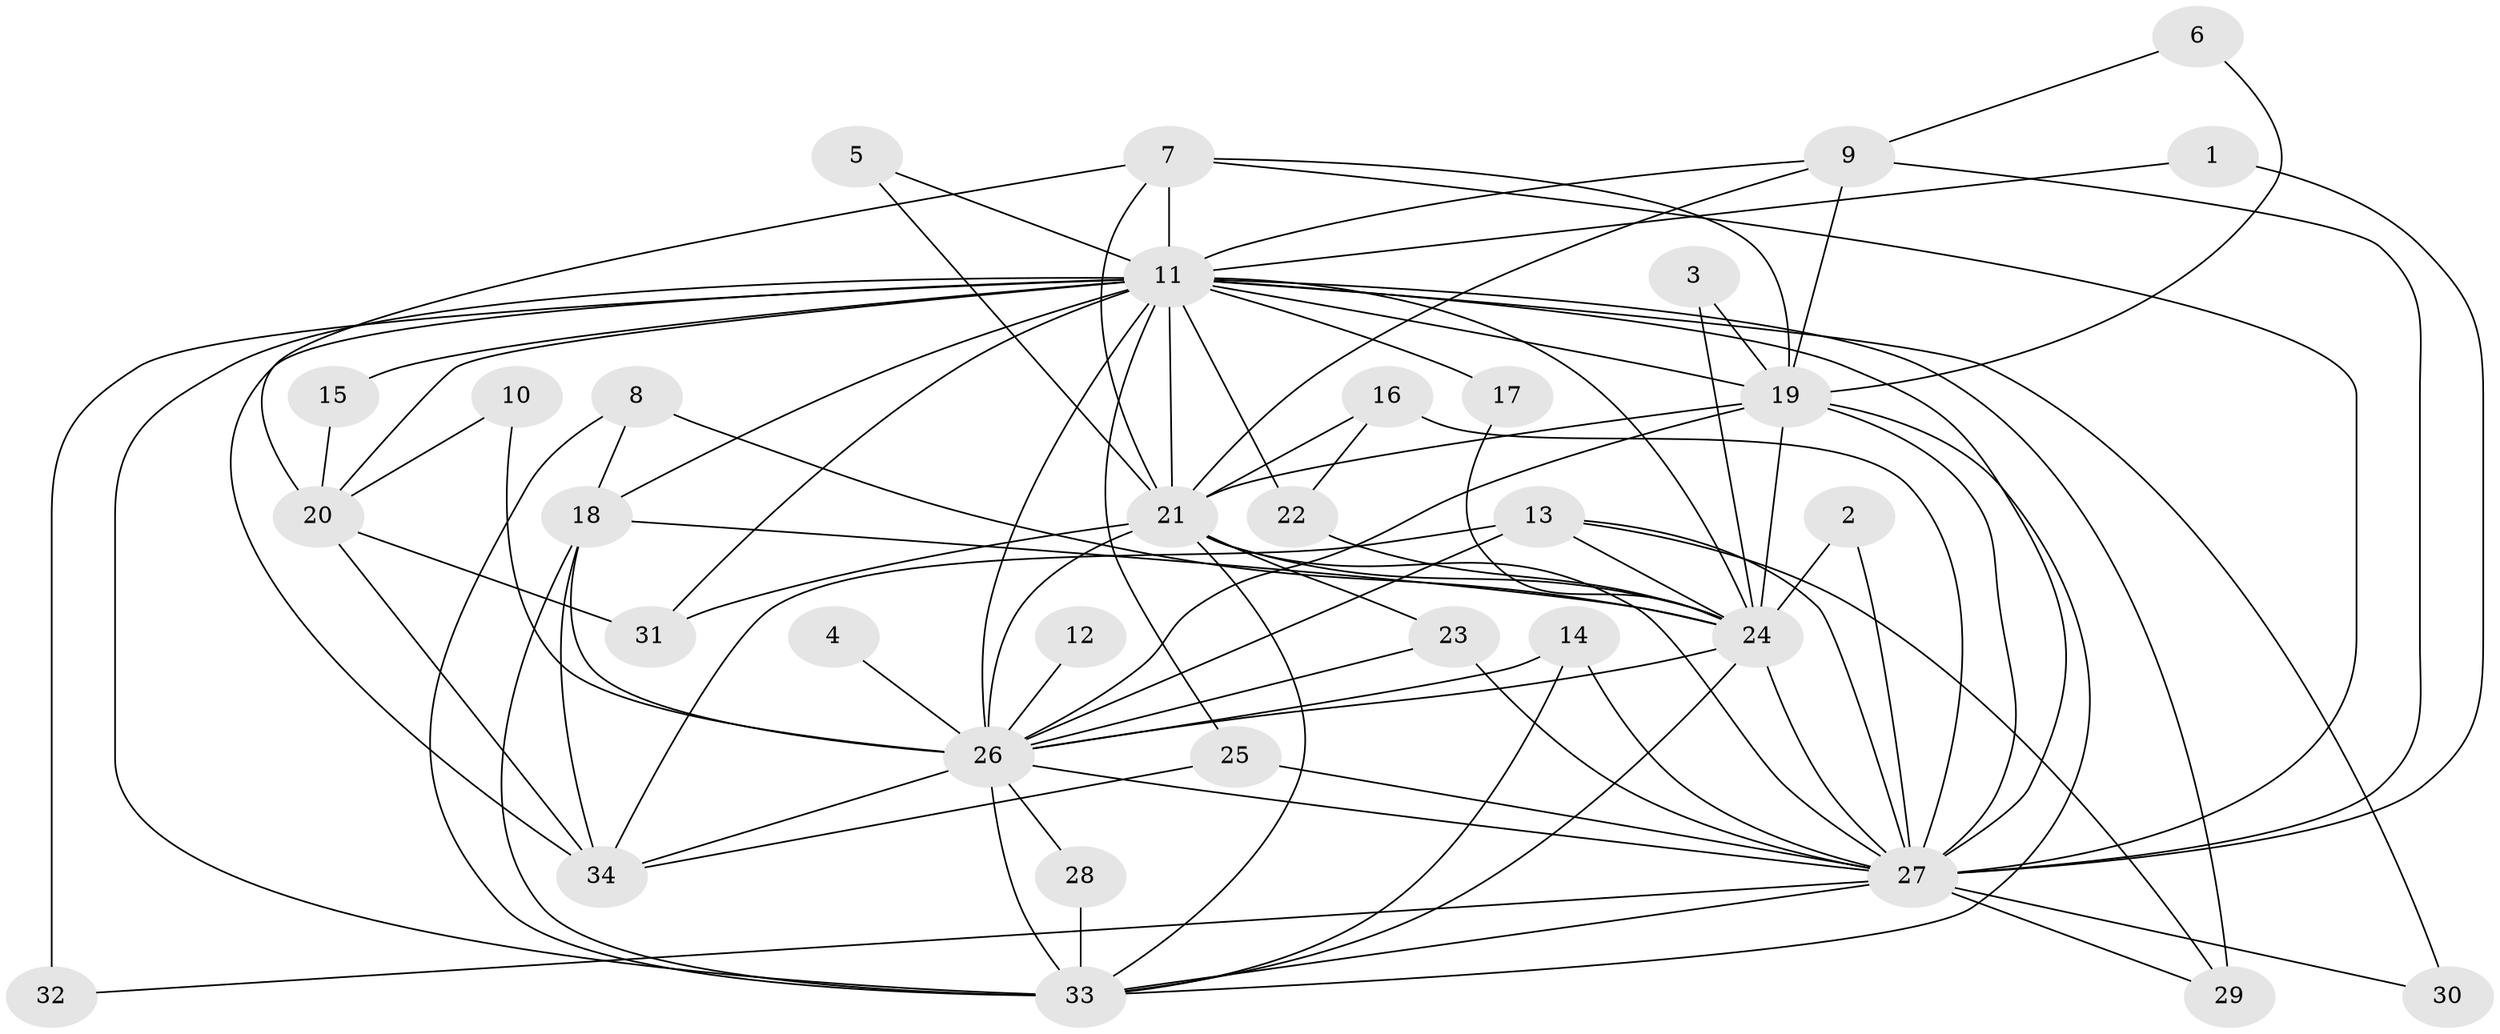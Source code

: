 // original degree distribution, {15: 0.029411764705882353, 13: 0.029411764705882353, 16: 0.04411764705882353, 19: 0.014705882352941176, 22: 0.029411764705882353, 3: 0.17647058823529413, 5: 0.014705882352941176, 7: 0.029411764705882353, 6: 0.014705882352941176, 2: 0.5441176470588235, 4: 0.07352941176470588}
// Generated by graph-tools (version 1.1) at 2025/49/03/09/25 03:49:33]
// undirected, 34 vertices, 90 edges
graph export_dot {
graph [start="1"]
  node [color=gray90,style=filled];
  1;
  2;
  3;
  4;
  5;
  6;
  7;
  8;
  9;
  10;
  11;
  12;
  13;
  14;
  15;
  16;
  17;
  18;
  19;
  20;
  21;
  22;
  23;
  24;
  25;
  26;
  27;
  28;
  29;
  30;
  31;
  32;
  33;
  34;
  1 -- 11 [weight=1.0];
  1 -- 27 [weight=1.0];
  2 -- 24 [weight=1.0];
  2 -- 27 [weight=1.0];
  3 -- 19 [weight=1.0];
  3 -- 24 [weight=1.0];
  4 -- 26 [weight=1.0];
  5 -- 11 [weight=1.0];
  5 -- 21 [weight=1.0];
  6 -- 9 [weight=1.0];
  6 -- 19 [weight=1.0];
  7 -- 11 [weight=1.0];
  7 -- 19 [weight=1.0];
  7 -- 20 [weight=1.0];
  7 -- 21 [weight=1.0];
  7 -- 27 [weight=1.0];
  8 -- 18 [weight=1.0];
  8 -- 24 [weight=1.0];
  8 -- 33 [weight=1.0];
  9 -- 11 [weight=1.0];
  9 -- 19 [weight=1.0];
  9 -- 21 [weight=1.0];
  9 -- 27 [weight=1.0];
  10 -- 20 [weight=1.0];
  10 -- 26 [weight=1.0];
  11 -- 15 [weight=1.0];
  11 -- 17 [weight=1.0];
  11 -- 18 [weight=1.0];
  11 -- 19 [weight=3.0];
  11 -- 20 [weight=2.0];
  11 -- 21 [weight=3.0];
  11 -- 22 [weight=1.0];
  11 -- 24 [weight=6.0];
  11 -- 25 [weight=1.0];
  11 -- 26 [weight=4.0];
  11 -- 27 [weight=4.0];
  11 -- 29 [weight=1.0];
  11 -- 30 [weight=1.0];
  11 -- 31 [weight=1.0];
  11 -- 32 [weight=2.0];
  11 -- 33 [weight=3.0];
  11 -- 34 [weight=1.0];
  12 -- 26 [weight=1.0];
  13 -- 24 [weight=1.0];
  13 -- 26 [weight=1.0];
  13 -- 27 [weight=1.0];
  13 -- 29 [weight=1.0];
  13 -- 34 [weight=1.0];
  14 -- 26 [weight=1.0];
  14 -- 27 [weight=1.0];
  14 -- 33 [weight=1.0];
  15 -- 20 [weight=1.0];
  16 -- 21 [weight=1.0];
  16 -- 22 [weight=1.0];
  16 -- 27 [weight=1.0];
  17 -- 24 [weight=1.0];
  18 -- 24 [weight=1.0];
  18 -- 26 [weight=2.0];
  18 -- 33 [weight=1.0];
  18 -- 34 [weight=1.0];
  19 -- 21 [weight=1.0];
  19 -- 24 [weight=2.0];
  19 -- 26 [weight=1.0];
  19 -- 27 [weight=1.0];
  19 -- 33 [weight=1.0];
  20 -- 31 [weight=1.0];
  20 -- 34 [weight=1.0];
  21 -- 23 [weight=1.0];
  21 -- 24 [weight=3.0];
  21 -- 26 [weight=1.0];
  21 -- 27 [weight=1.0];
  21 -- 31 [weight=1.0];
  21 -- 33 [weight=1.0];
  22 -- 24 [weight=1.0];
  23 -- 26 [weight=1.0];
  23 -- 27 [weight=2.0];
  24 -- 26 [weight=2.0];
  24 -- 27 [weight=2.0];
  24 -- 33 [weight=2.0];
  25 -- 27 [weight=1.0];
  25 -- 34 [weight=1.0];
  26 -- 27 [weight=1.0];
  26 -- 28 [weight=1.0];
  26 -- 33 [weight=1.0];
  26 -- 34 [weight=1.0];
  27 -- 29 [weight=1.0];
  27 -- 30 [weight=1.0];
  27 -- 32 [weight=1.0];
  27 -- 33 [weight=1.0];
  28 -- 33 [weight=3.0];
}
